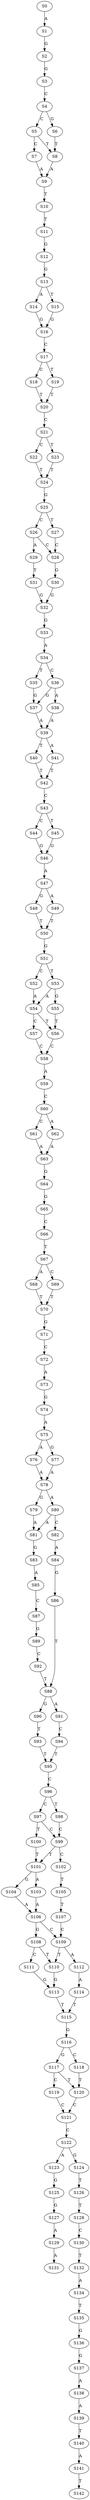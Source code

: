 strict digraph  {
	S0 -> S1 [ label = A ];
	S1 -> S2 [ label = G ];
	S2 -> S3 [ label = G ];
	S3 -> S4 [ label = C ];
	S4 -> S5 [ label = C ];
	S4 -> S6 [ label = G ];
	S5 -> S7 [ label = C ];
	S5 -> S8 [ label = T ];
	S6 -> S8 [ label = T ];
	S7 -> S9 [ label = A ];
	S8 -> S9 [ label = A ];
	S9 -> S10 [ label = T ];
	S10 -> S11 [ label = T ];
	S11 -> S12 [ label = G ];
	S12 -> S13 [ label = G ];
	S13 -> S14 [ label = A ];
	S13 -> S15 [ label = T ];
	S14 -> S16 [ label = G ];
	S15 -> S16 [ label = G ];
	S16 -> S17 [ label = C ];
	S17 -> S18 [ label = C ];
	S17 -> S19 [ label = T ];
	S18 -> S20 [ label = T ];
	S19 -> S20 [ label = T ];
	S20 -> S21 [ label = C ];
	S21 -> S22 [ label = C ];
	S21 -> S23 [ label = T ];
	S22 -> S24 [ label = T ];
	S23 -> S24 [ label = T ];
	S24 -> S25 [ label = G ];
	S25 -> S26 [ label = C ];
	S25 -> S27 [ label = T ];
	S26 -> S28 [ label = C ];
	S26 -> S29 [ label = A ];
	S27 -> S28 [ label = C ];
	S28 -> S30 [ label = G ];
	S29 -> S31 [ label = T ];
	S30 -> S32 [ label = G ];
	S31 -> S32 [ label = G ];
	S32 -> S33 [ label = G ];
	S33 -> S34 [ label = A ];
	S34 -> S35 [ label = T ];
	S34 -> S36 [ label = C ];
	S35 -> S37 [ label = G ];
	S36 -> S38 [ label = A ];
	S36 -> S37 [ label = G ];
	S37 -> S39 [ label = A ];
	S38 -> S39 [ label = A ];
	S39 -> S40 [ label = T ];
	S39 -> S41 [ label = A ];
	S40 -> S42 [ label = T ];
	S41 -> S42 [ label = T ];
	S42 -> S43 [ label = C ];
	S43 -> S44 [ label = C ];
	S43 -> S45 [ label = T ];
	S44 -> S46 [ label = G ];
	S45 -> S46 [ label = G ];
	S46 -> S47 [ label = A ];
	S47 -> S48 [ label = G ];
	S47 -> S49 [ label = A ];
	S48 -> S50 [ label = T ];
	S49 -> S50 [ label = T ];
	S50 -> S51 [ label = G ];
	S51 -> S52 [ label = C ];
	S51 -> S53 [ label = T ];
	S52 -> S54 [ label = A ];
	S53 -> S54 [ label = A ];
	S53 -> S55 [ label = G ];
	S54 -> S56 [ label = T ];
	S54 -> S57 [ label = C ];
	S55 -> S56 [ label = T ];
	S56 -> S58 [ label = C ];
	S57 -> S58 [ label = C ];
	S58 -> S59 [ label = A ];
	S59 -> S60 [ label = C ];
	S60 -> S61 [ label = C ];
	S60 -> S62 [ label = A ];
	S61 -> S63 [ label = A ];
	S62 -> S63 [ label = A ];
	S63 -> S64 [ label = G ];
	S64 -> S65 [ label = G ];
	S65 -> S66 [ label = C ];
	S66 -> S67 [ label = T ];
	S67 -> S68 [ label = A ];
	S67 -> S69 [ label = C ];
	S68 -> S70 [ label = T ];
	S69 -> S70 [ label = T ];
	S70 -> S71 [ label = G ];
	S71 -> S72 [ label = C ];
	S72 -> S73 [ label = A ];
	S73 -> S74 [ label = G ];
	S74 -> S75 [ label = A ];
	S75 -> S76 [ label = A ];
	S75 -> S77 [ label = G ];
	S76 -> S78 [ label = A ];
	S77 -> S78 [ label = A ];
	S78 -> S79 [ label = G ];
	S78 -> S80 [ label = A ];
	S79 -> S81 [ label = A ];
	S80 -> S81 [ label = A ];
	S80 -> S82 [ label = C ];
	S81 -> S83 [ label = G ];
	S82 -> S84 [ label = A ];
	S83 -> S85 [ label = A ];
	S84 -> S86 [ label = G ];
	S85 -> S87 [ label = C ];
	S86 -> S88 [ label = T ];
	S87 -> S89 [ label = G ];
	S88 -> S90 [ label = G ];
	S88 -> S91 [ label = A ];
	S89 -> S92 [ label = C ];
	S90 -> S93 [ label = T ];
	S91 -> S94 [ label = C ];
	S92 -> S88 [ label = T ];
	S93 -> S95 [ label = T ];
	S94 -> S95 [ label = T ];
	S95 -> S96 [ label = C ];
	S96 -> S97 [ label = C ];
	S96 -> S98 [ label = T ];
	S97 -> S99 [ label = C ];
	S97 -> S100 [ label = T ];
	S98 -> S99 [ label = C ];
	S99 -> S101 [ label = T ];
	S99 -> S102 [ label = C ];
	S100 -> S101 [ label = T ];
	S101 -> S103 [ label = A ];
	S101 -> S104 [ label = G ];
	S102 -> S105 [ label = T ];
	S103 -> S106 [ label = A ];
	S104 -> S106 [ label = A ];
	S105 -> S107 [ label = T ];
	S106 -> S108 [ label = G ];
	S106 -> S109 [ label = C ];
	S107 -> S109 [ label = C ];
	S108 -> S110 [ label = T ];
	S108 -> S111 [ label = C ];
	S109 -> S112 [ label = A ];
	S109 -> S110 [ label = T ];
	S110 -> S113 [ label = G ];
	S111 -> S113 [ label = G ];
	S112 -> S114 [ label = A ];
	S113 -> S115 [ label = T ];
	S114 -> S115 [ label = T ];
	S115 -> S116 [ label = G ];
	S116 -> S117 [ label = G ];
	S116 -> S118 [ label = C ];
	S117 -> S119 [ label = C ];
	S117 -> S120 [ label = T ];
	S118 -> S120 [ label = T ];
	S119 -> S121 [ label = C ];
	S120 -> S121 [ label = C ];
	S121 -> S122 [ label = C ];
	S122 -> S123 [ label = A ];
	S122 -> S124 [ label = G ];
	S123 -> S125 [ label = G ];
	S124 -> S126 [ label = T ];
	S125 -> S127 [ label = G ];
	S126 -> S128 [ label = T ];
	S127 -> S129 [ label = A ];
	S128 -> S130 [ label = C ];
	S129 -> S131 [ label = A ];
	S130 -> S132 [ label = T ];
	S132 -> S134 [ label = A ];
	S134 -> S135 [ label = T ];
	S135 -> S136 [ label = G ];
	S136 -> S137 [ label = G ];
	S137 -> S138 [ label = A ];
	S138 -> S139 [ label = A ];
	S139 -> S140 [ label = T ];
	S140 -> S141 [ label = A ];
	S141 -> S142 [ label = T ];
}
